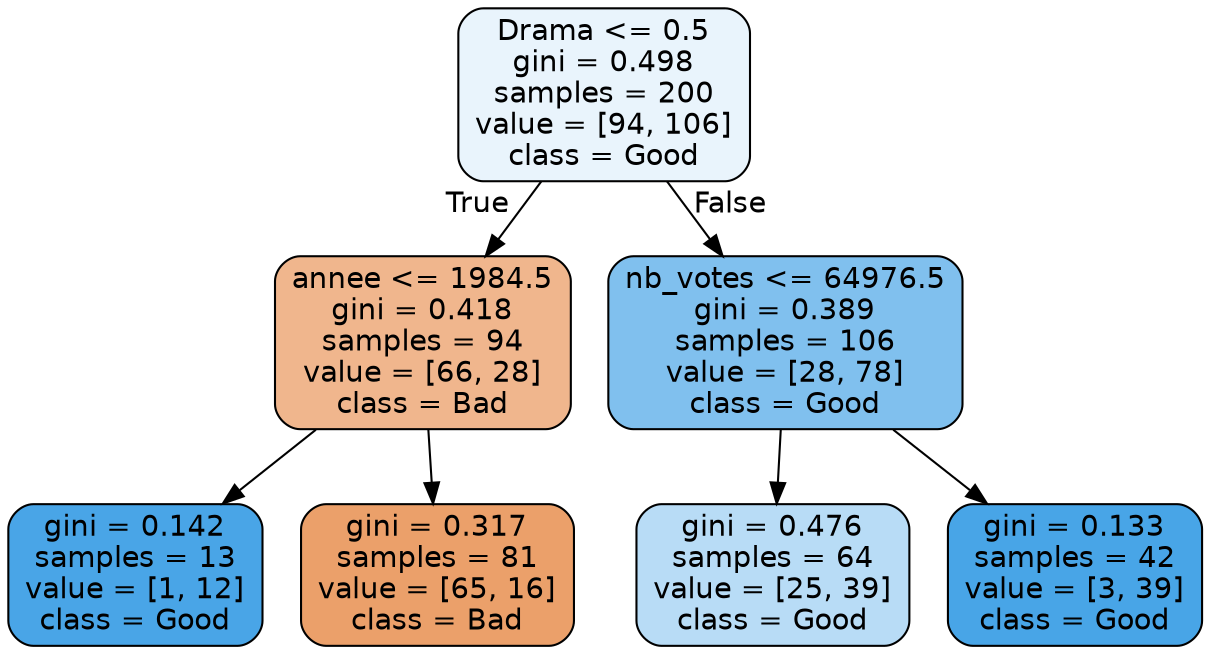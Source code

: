 digraph Tree {
node [shape=box, style="filled, rounded", color="black", fontname=helvetica] ;
edge [fontname=helvetica] ;
0 [label="Drama <= 0.5\ngini = 0.498\nsamples = 200\nvalue = [94, 106]\nclass = Good", fillcolor="#e9f4fc"] ;
1 [label="annee <= 1984.5\ngini = 0.418\nsamples = 94\nvalue = [66, 28]\nclass = Bad", fillcolor="#f0b68d"] ;
0 -> 1 [labeldistance=2.5, labelangle=45, headlabel="True"] ;
2 [label="gini = 0.142\nsamples = 13\nvalue = [1, 12]\nclass = Good", fillcolor="#49a5e7"] ;
1 -> 2 ;
3 [label="gini = 0.317\nsamples = 81\nvalue = [65, 16]\nclass = Bad", fillcolor="#eba06a"] ;
1 -> 3 ;
4 [label="nb_votes <= 64976.5\ngini = 0.389\nsamples = 106\nvalue = [28, 78]\nclass = Good", fillcolor="#80c0ee"] ;
0 -> 4 [labeldistance=2.5, labelangle=-45, headlabel="False"] ;
5 [label="gini = 0.476\nsamples = 64\nvalue = [25, 39]\nclass = Good", fillcolor="#b8dcf6"] ;
4 -> 5 ;
6 [label="gini = 0.133\nsamples = 42\nvalue = [3, 39]\nclass = Good", fillcolor="#48a5e7"] ;
4 -> 6 ;
}